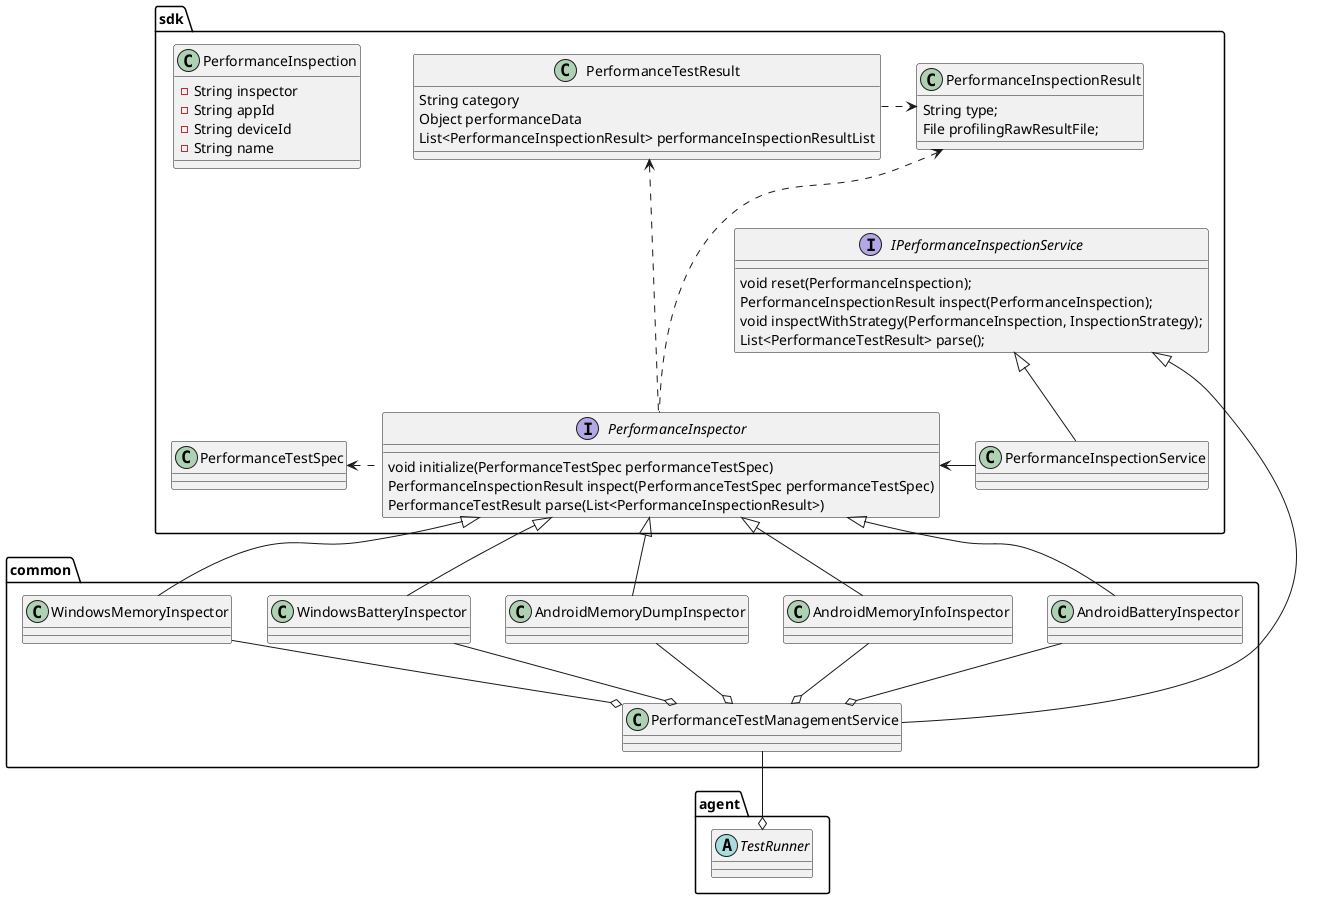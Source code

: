 @startuml
'https://plantuml.com/class-diagram'

package "sdk" {

    class PerformanceInspection {
        -String inspector
        -String appId
        -String deviceId
        -String name
    }
    interface PerformanceInspector {
        void initialize(PerformanceTestSpec performanceTestSpec)
        PerformanceInspectionResult inspect(PerformanceTestSpec performanceTestSpec)
        PerformanceTestResult parse(List<PerformanceInspectionResult>)
    }

    interface IPerformanceInspectionService {
        void reset(PerformanceInspection);
        PerformanceInspectionResult inspect(PerformanceInspection);
        void inspectWithStrategy(PerformanceInspection, InspectionStrategy);
        List<PerformanceTestResult> parse();
    }

    class PerformanceInspectionService {
    }

    class PerformanceTestResult {
        String category
        Object performanceData
        List<PerformanceInspectionResult> performanceInspectionResultList
    }

    class PerformanceInspectionResult {
        String type;
        File profilingRawResultFile;
    }

    PerformanceInspector -left..> PerformanceTestSpec
    PerformanceInspector -up..> PerformanceInspectionResult
    PerformanceInspector <---right PerformanceInspectionService
    PerformanceInspector -up..> PerformanceTestResult
    PerformanceTestResult -right..> PerformanceInspectionResult
    PerformanceInspectionService -u-|> IPerformanceInspectionService
}

package "agent" {
    abstract class TestRunner {
    }
}

package "common" {
    class PerformanceTestManagementService {

    }

    PerformanceInspector <|-- AndroidBatteryInspector
    PerformanceInspector <|-- AndroidMemoryInfoInspector
    PerformanceInspector <|-- AndroidMemoryDumpInspector
    PerformanceInspector <|-- WindowsBatteryInspector
    PerformanceInspector <|-- WindowsMemoryInspector

    AndroidBatteryInspector --o PerformanceTestManagementService
    AndroidMemoryInfoInspector --o PerformanceTestManagementService
    AndroidMemoryDumpInspector --o PerformanceTestManagementService
    WindowsBatteryInspector --o PerformanceTestManagementService
    WindowsMemoryInspector --o PerformanceTestManagementService
    PerformanceTestManagementService --|> IPerformanceInspectionService

    TestRunner o-u- PerformanceTestManagementService
}
@enduml

@startuml
participant PerformanceManager
participant Runner
participant PerformanceInspectionService
participant AndroidMemoryInfoInspector
participant AndroidBatteryInspector
participant WindowsBatteryInspector

title Sequence 1: Regularly inspect performance metrics

PerformanceManager -> PerformanceManager: new Inspectors
activate Runner
Runner -> PerformanceInspectionService : new PerformanceInspectionService()
activate PerformanceInspectionService
Runner -> PerformanceManager: get Inspectors
PerformanceManager -> Runner: Inspectors
Runner -> PerformanceInspectionService : add Inspectors
Runner -> PerformanceInspectionService : startInspectPerformanceTimer(performanceTestSpec, interval)
PerformanceInspectionService -> AndroidMemoryInfoInspector : initialize
PerformanceInspectionService -> AndroidBatteryInspector : initialize
PerformanceInspectionService -> WindowsBatteryInspector : initialize
PerformanceInspectionService -> AndroidMemoryInfoInspector : inspect
AndroidMemoryInfoInspector -> PerformanceInspectionService : PerformanceInspectionResult
PerformanceInspectionService -> AndroidBatteryInspector : inspect
AndroidBatteryInspector -> PerformanceInspectionService : PerformanceInspectionResult
PerformanceInspectionService -> WindowsBatteryInspector : inspect
WindowsBatteryInspector -> PerformanceInspectionService : PerformanceInspectionResult
Runner -> PerformanceInspectionService : parse
PerformanceInspectionService -> AndroidMemoryInfoInspector : parse
AndroidMemoryInfoInspector -> PerformanceInspectionService : PerformanceTestResult
PerformanceInspectionService -> AndroidBatteryInspector : parse
AndroidBatteryInspector -> PerformanceInspectionService : PerformanceTestResult
PerformanceInspectionService -> WindowsBatteryInspector : parse
WindowsBatteryInspector -> PerformanceInspectionService : PerformanceTestResult
PerformanceInspectionService -> Runner: List<PerformanceTestResult>
deactivate PerformanceInspectionService
deactivate Runner
@enduml

@startuml
participant PerformanceManager
participant Runner
participant TestCase
participant PerformanceInspectionService
participant AndroidMemoryInfoInspector
participant AndroidBatteryInspector
participant WindowsBatteryInspector
participant ThreadParam

title Sequence 2: Trigger performance metrics inspection by test case

PerformanceManager -> PerformanceManager: new Inspectors
activate Runner
Runner -> PerformanceInspectionService : new PerformanceInspectionService()
activate PerformanceInspectionService
Runner -> PerformanceManager: get Inspectors
PerformanceManager -> Runner: Inspectors
Runner -> PerformanceInspectionService : add Inspectors
Runner -> ThreadParam: init(..., PerformanceInspectionService)
activate ThreadParam
Runner -> TestCase : execute
activate TestCase
TestCase -> ThreadParam : getPerformanceInspectionService
ThreadParam -> TestCase : PerformanceInspectionService
TestCase -> PerformanceInspectionService : initialize
PerformanceInspectionService -> AndroidMemoryInfoInspector : initialize
PerformanceInspectionService -> AndroidBatteryInspector : initialize
PerformanceInspectionService -> WindowsBatteryInspector : initialize
TestCase -> PerformanceInspectionService : inspect
PerformanceInspectionService -> AndroidMemoryInfoInspector : inspect
AndroidMemoryInfoInspector -> PerformanceInspectionService : PerformanceInspectionResult
PerformanceInspectionService -> AndroidBatteryInspector : inspect
AndroidBatteryInspector -> PerformanceInspectionService : PerformanceInspectionResult
PerformanceInspectionService -> WindowsBatteryInspector : inspect
WindowsBatteryInspector -> PerformanceInspectionService : PerformanceInspectionResult
PerformanceInspectionService -> TestCase : List<PerformanceInspectionResult>
TestCase -> Runner: return
deactivate
Runner -> PerformanceInspectionService : parse
PerformanceInspectionService -> AndroidMemoryInfoInspector : parse
AndroidMemoryInfoInspector -> PerformanceInspectionService : PerformanceTestResult
PerformanceInspectionService -> AndroidBatteryInspector : parse
AndroidBatteryInspector -> PerformanceInspectionService : PerformanceTestResult
PerformanceInspectionService -> WindowsBatteryInspector : parse
WindowsBatteryInspector -> PerformanceInspectionService : PerformanceTestResult
PerformanceInspectionService -> Runner: List<PerformanceTestResult>
deactivate PerformanceInspectionService
Runner -> ThreadParam: clean
deactivate ThreadParam
deactivate Runner
@enduml